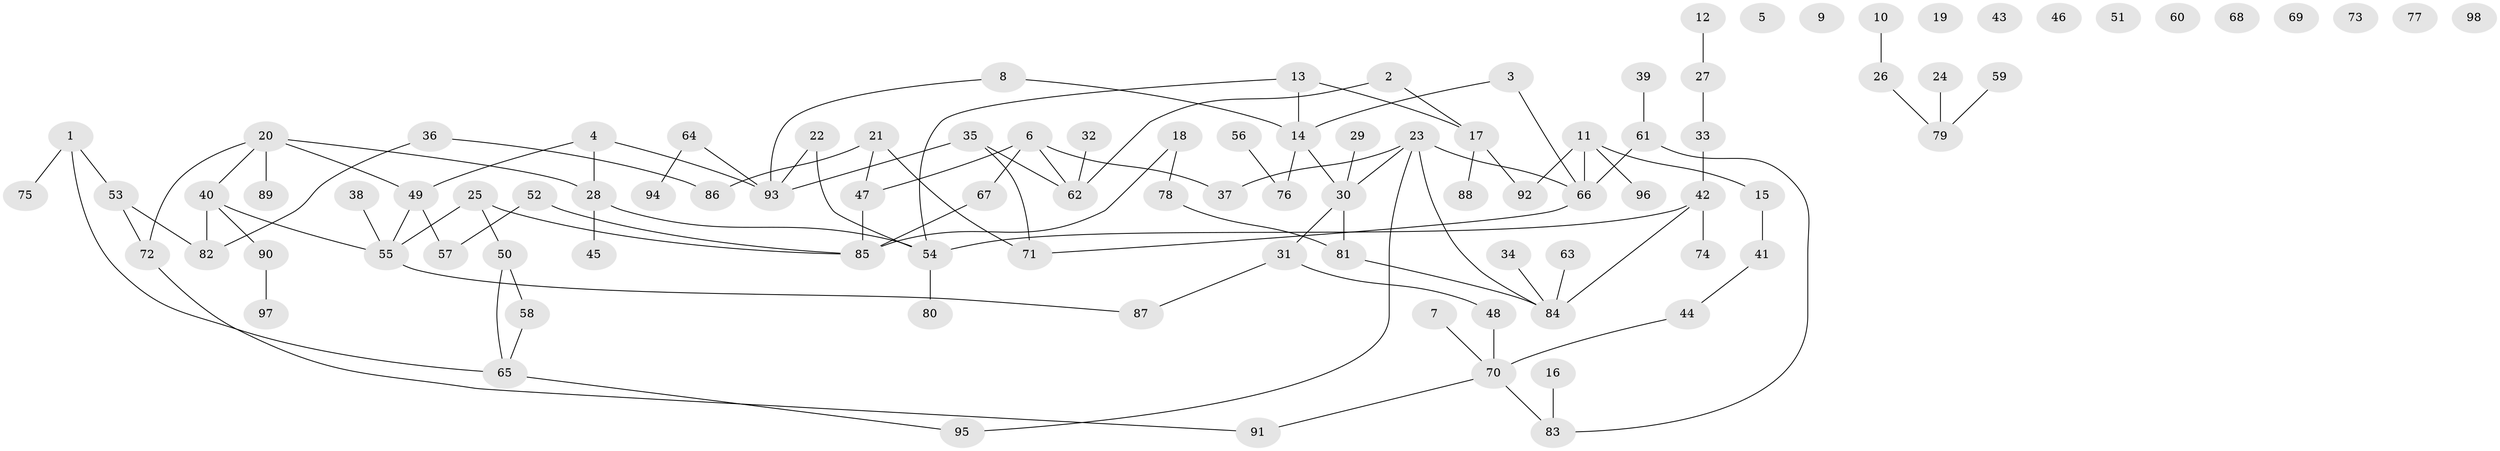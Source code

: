 // coarse degree distribution, {2: 0.22058823529411764, 4: 0.1323529411764706, 0: 0.17647058823529413, 1: 0.25, 5: 0.07352941176470588, 7: 0.014705882352941176, 3: 0.07352941176470588, 6: 0.058823529411764705}
// Generated by graph-tools (version 1.1) at 2025/23/03/03/25 07:23:25]
// undirected, 98 vertices, 109 edges
graph export_dot {
graph [start="1"]
  node [color=gray90,style=filled];
  1;
  2;
  3;
  4;
  5;
  6;
  7;
  8;
  9;
  10;
  11;
  12;
  13;
  14;
  15;
  16;
  17;
  18;
  19;
  20;
  21;
  22;
  23;
  24;
  25;
  26;
  27;
  28;
  29;
  30;
  31;
  32;
  33;
  34;
  35;
  36;
  37;
  38;
  39;
  40;
  41;
  42;
  43;
  44;
  45;
  46;
  47;
  48;
  49;
  50;
  51;
  52;
  53;
  54;
  55;
  56;
  57;
  58;
  59;
  60;
  61;
  62;
  63;
  64;
  65;
  66;
  67;
  68;
  69;
  70;
  71;
  72;
  73;
  74;
  75;
  76;
  77;
  78;
  79;
  80;
  81;
  82;
  83;
  84;
  85;
  86;
  87;
  88;
  89;
  90;
  91;
  92;
  93;
  94;
  95;
  96;
  97;
  98;
  1 -- 53;
  1 -- 65;
  1 -- 75;
  2 -- 17;
  2 -- 62;
  3 -- 14;
  3 -- 66;
  4 -- 28;
  4 -- 49;
  4 -- 93;
  6 -- 37;
  6 -- 47;
  6 -- 62;
  6 -- 67;
  7 -- 70;
  8 -- 14;
  8 -- 93;
  10 -- 26;
  11 -- 15;
  11 -- 66;
  11 -- 92;
  11 -- 96;
  12 -- 27;
  13 -- 14;
  13 -- 17;
  13 -- 54;
  14 -- 30;
  14 -- 76;
  15 -- 41;
  16 -- 83;
  17 -- 88;
  17 -- 92;
  18 -- 78;
  18 -- 85;
  20 -- 28;
  20 -- 40;
  20 -- 49;
  20 -- 72;
  20 -- 89;
  21 -- 47;
  21 -- 71;
  21 -- 86;
  22 -- 54;
  22 -- 93;
  23 -- 30;
  23 -- 37;
  23 -- 66;
  23 -- 84;
  23 -- 95;
  24 -- 79;
  25 -- 50;
  25 -- 55;
  25 -- 85;
  26 -- 79;
  27 -- 33;
  28 -- 45;
  28 -- 54;
  29 -- 30;
  30 -- 31;
  30 -- 81;
  31 -- 48;
  31 -- 87;
  32 -- 62;
  33 -- 42;
  34 -- 84;
  35 -- 62;
  35 -- 71;
  35 -- 93;
  36 -- 82;
  36 -- 86;
  38 -- 55;
  39 -- 61;
  40 -- 55;
  40 -- 82;
  40 -- 90;
  41 -- 44;
  42 -- 54;
  42 -- 74;
  42 -- 84;
  44 -- 70;
  47 -- 85;
  48 -- 70;
  49 -- 55;
  49 -- 57;
  50 -- 58;
  50 -- 65;
  52 -- 57;
  52 -- 85;
  53 -- 72;
  53 -- 82;
  54 -- 80;
  55 -- 87;
  56 -- 76;
  58 -- 65;
  59 -- 79;
  61 -- 66;
  61 -- 83;
  63 -- 84;
  64 -- 93;
  64 -- 94;
  65 -- 95;
  66 -- 71;
  67 -- 85;
  70 -- 83;
  70 -- 91;
  72 -- 91;
  78 -- 81;
  81 -- 84;
  90 -- 97;
}
